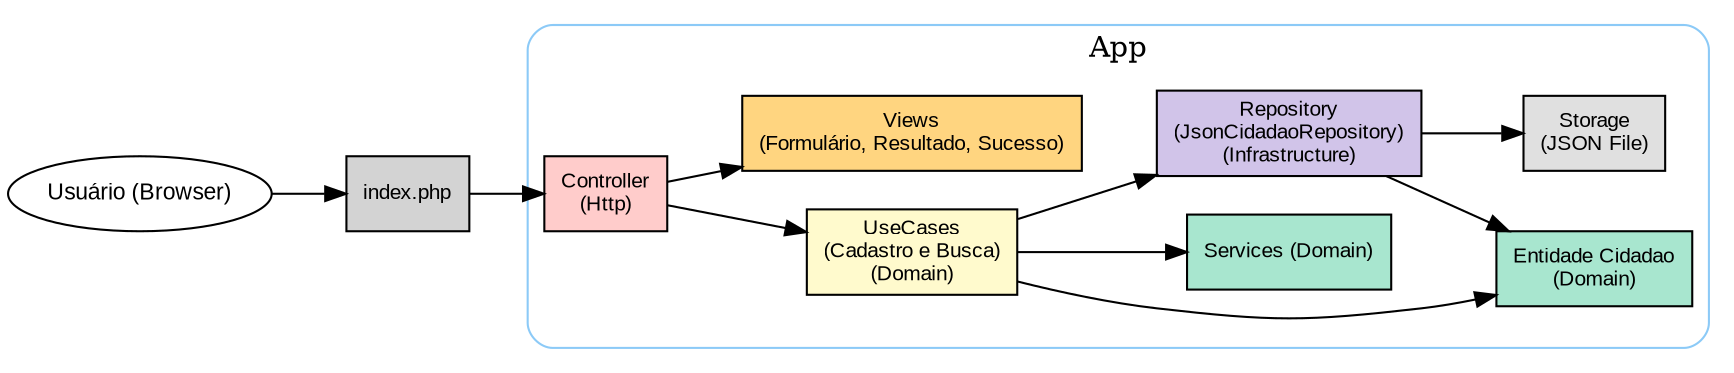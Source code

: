 digraph G {
    rankdir=LR;
    node [shape=box style=rounded fontsize=10 fontname="Arial"];

    // Subgraph APP
    subgraph cluster_App {
        label = "App";
        style = rounded;
        color = "#8CCAF7";

        Core [label="Entidade Cidadao\n(Domain)", fillcolor="#A8E6CF", style="filled"];
        Services [label="Services (Domain)", fillcolor="#A8E6CF", style="filled"];
        UseCases [label="UseCases\n(Cadastro e Busca)\n(Domain)", fillcolor="#FFFACD", style="filled"];
        Controller [label="Controller\n(Http)", fillcolor="#FFCCCB", style="filled"];
        Repository [label="Repository\n(JsonCidadaoRepository)\n(Infrastructure)", fillcolor="#D1C4E9", style="filled"];
        Storage [label="Storage\n(JSON File)", fillcolor="#E0E0E0", style="filled"];
        View [label="Views\n(Formulário, Resultado, Sucesso)", fillcolor="#FFD580", style="filled"];
    }

    // Client + index.php
    Client [label="Usuário (Browser)", shape=oval, fontsize=11, fontname="Arial"];
    Index [label="index.php", shape=box, style="filled", fillcolor="lightgray"];

    // Fluxo de dependência
    Client -> Index -> Controller;
    Controller -> UseCases;
    Controller -> View;
    UseCases -> Core;
    UseCases -> Services;
    UseCases -> Repository;
    Repository -> Core;
    Repository -> Storage;
}
